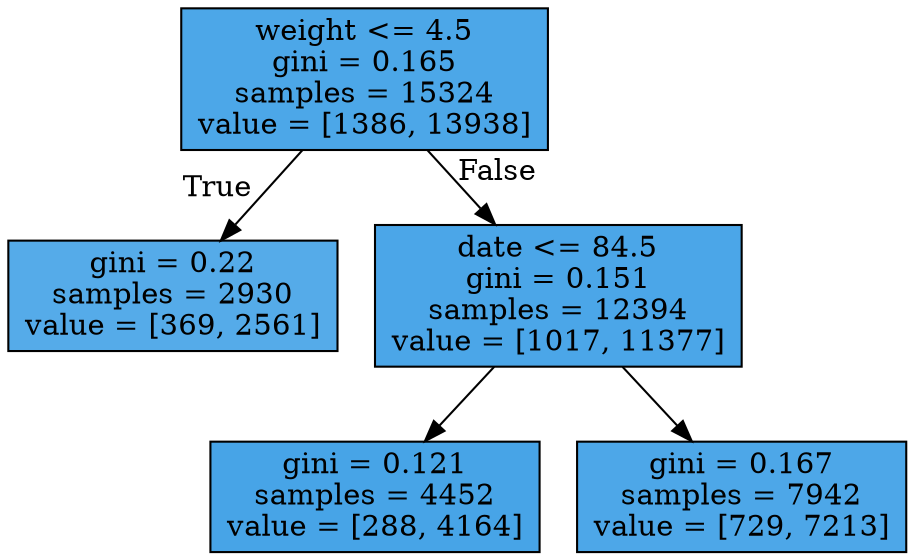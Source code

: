 digraph Tree {
node [shape=box, style="filled", color="black"] ;
0 [label="weight <= 4.5\ngini = 0.165\nsamples = 15324\nvalue = [1386, 13938]", fillcolor="#399de5e6"] ;
1 [label="gini = 0.22\nsamples = 2930\nvalue = [369, 2561]", fillcolor="#399de5da"] ;
0 -> 1 [labeldistance=2.5, labelangle=45, headlabel="True"] ;
2 [label="date <= 84.5\ngini = 0.151\nsamples = 12394\nvalue = [1017, 11377]", fillcolor="#399de5e8"] ;
0 -> 2 [labeldistance=2.5, labelangle=-45, headlabel="False"] ;
3 [label="gini = 0.121\nsamples = 4452\nvalue = [288, 4164]", fillcolor="#399de5ed"] ;
2 -> 3 ;
4 [label="gini = 0.167\nsamples = 7942\nvalue = [729, 7213]", fillcolor="#399de5e5"] ;
2 -> 4 ;
}